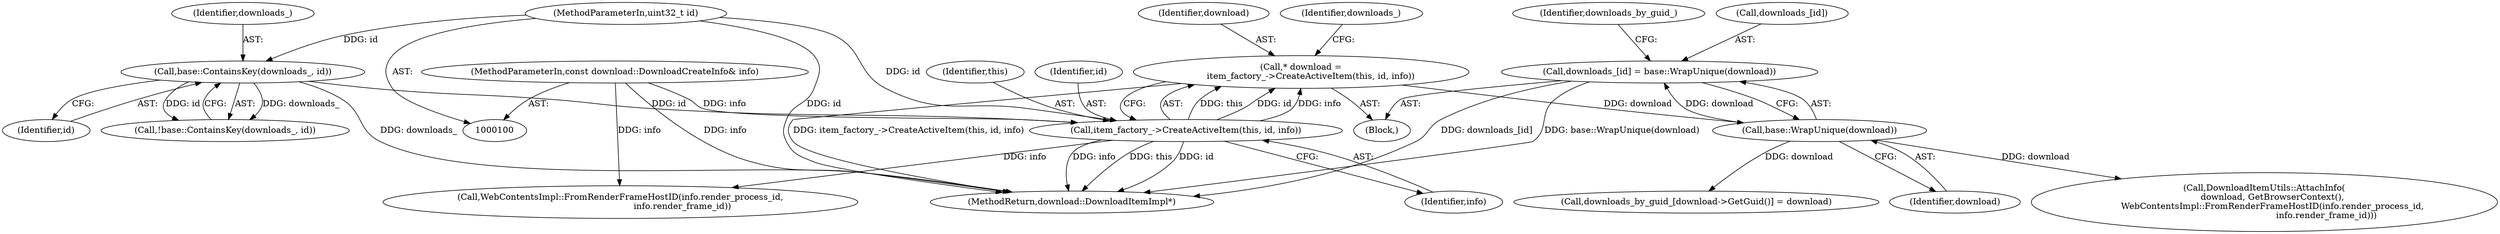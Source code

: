 digraph "1_Chrome_17368442aec0f48859a3561ae5e441175c7041ba@array" {
"1000118" [label="(Call,downloads_[id] = base::WrapUnique(download))"];
"1000122" [label="(Call,base::WrapUnique(download))"];
"1000112" [label="(Call,* download =\n       item_factory_->CreateActiveItem(this, id, info))"];
"1000114" [label="(Call,item_factory_->CreateActiveItem(this, id, info))"];
"1000108" [label="(Call,base::ContainsKey(downloads_, id))"];
"1000101" [label="(MethodParameterIn,uint32_t id)"];
"1000102" [label="(MethodParameterIn,const download::DownloadCreateInfo& info)"];
"1000103" [label="(Block,)"];
"1000119" [label="(Call,downloads_[id])"];
"1000126" [label="(Identifier,downloads_by_guid_)"];
"1000112" [label="(Call,* download =\n       item_factory_->CreateActiveItem(this, id, info))"];
"1000141" [label="(MethodReturn,download::DownloadItemImpl*)"];
"1000107" [label="(Call,!base::ContainsKey(downloads_, id))"];
"1000109" [label="(Identifier,downloads_)"];
"1000108" [label="(Call,base::ContainsKey(downloads_, id))"];
"1000110" [label="(Identifier,id)"];
"1000123" [label="(Identifier,download)"];
"1000113" [label="(Identifier,download)"];
"1000124" [label="(Call,downloads_by_guid_[download->GetGuid()] = download)"];
"1000114" [label="(Call,item_factory_->CreateActiveItem(this, id, info))"];
"1000118" [label="(Call,downloads_[id] = base::WrapUnique(download))"];
"1000129" [label="(Call,DownloadItemUtils::AttachInfo(\n      download, GetBrowserContext(),\n      WebContentsImpl::FromRenderFrameHostID(info.render_process_id,\n                                             info.render_frame_id)))"];
"1000101" [label="(MethodParameterIn,uint32_t id)"];
"1000132" [label="(Call,WebContentsImpl::FromRenderFrameHostID(info.render_process_id,\n                                             info.render_frame_id))"];
"1000120" [label="(Identifier,downloads_)"];
"1000115" [label="(Identifier,this)"];
"1000102" [label="(MethodParameterIn,const download::DownloadCreateInfo& info)"];
"1000116" [label="(Identifier,id)"];
"1000117" [label="(Identifier,info)"];
"1000122" [label="(Call,base::WrapUnique(download))"];
"1000118" -> "1000103"  [label="AST: "];
"1000118" -> "1000122"  [label="CFG: "];
"1000119" -> "1000118"  [label="AST: "];
"1000122" -> "1000118"  [label="AST: "];
"1000126" -> "1000118"  [label="CFG: "];
"1000118" -> "1000141"  [label="DDG: downloads_[id]"];
"1000118" -> "1000141"  [label="DDG: base::WrapUnique(download)"];
"1000122" -> "1000118"  [label="DDG: download"];
"1000122" -> "1000123"  [label="CFG: "];
"1000123" -> "1000122"  [label="AST: "];
"1000112" -> "1000122"  [label="DDG: download"];
"1000122" -> "1000124"  [label="DDG: download"];
"1000122" -> "1000129"  [label="DDG: download"];
"1000112" -> "1000103"  [label="AST: "];
"1000112" -> "1000114"  [label="CFG: "];
"1000113" -> "1000112"  [label="AST: "];
"1000114" -> "1000112"  [label="AST: "];
"1000120" -> "1000112"  [label="CFG: "];
"1000112" -> "1000141"  [label="DDG: item_factory_->CreateActiveItem(this, id, info)"];
"1000114" -> "1000112"  [label="DDG: this"];
"1000114" -> "1000112"  [label="DDG: id"];
"1000114" -> "1000112"  [label="DDG: info"];
"1000114" -> "1000117"  [label="CFG: "];
"1000115" -> "1000114"  [label="AST: "];
"1000116" -> "1000114"  [label="AST: "];
"1000117" -> "1000114"  [label="AST: "];
"1000114" -> "1000141"  [label="DDG: info"];
"1000114" -> "1000141"  [label="DDG: this"];
"1000114" -> "1000141"  [label="DDG: id"];
"1000108" -> "1000114"  [label="DDG: id"];
"1000101" -> "1000114"  [label="DDG: id"];
"1000102" -> "1000114"  [label="DDG: info"];
"1000114" -> "1000132"  [label="DDG: info"];
"1000108" -> "1000107"  [label="AST: "];
"1000108" -> "1000110"  [label="CFG: "];
"1000109" -> "1000108"  [label="AST: "];
"1000110" -> "1000108"  [label="AST: "];
"1000107" -> "1000108"  [label="CFG: "];
"1000108" -> "1000141"  [label="DDG: downloads_"];
"1000108" -> "1000107"  [label="DDG: downloads_"];
"1000108" -> "1000107"  [label="DDG: id"];
"1000101" -> "1000108"  [label="DDG: id"];
"1000101" -> "1000100"  [label="AST: "];
"1000101" -> "1000141"  [label="DDG: id"];
"1000102" -> "1000100"  [label="AST: "];
"1000102" -> "1000141"  [label="DDG: info"];
"1000102" -> "1000132"  [label="DDG: info"];
}
